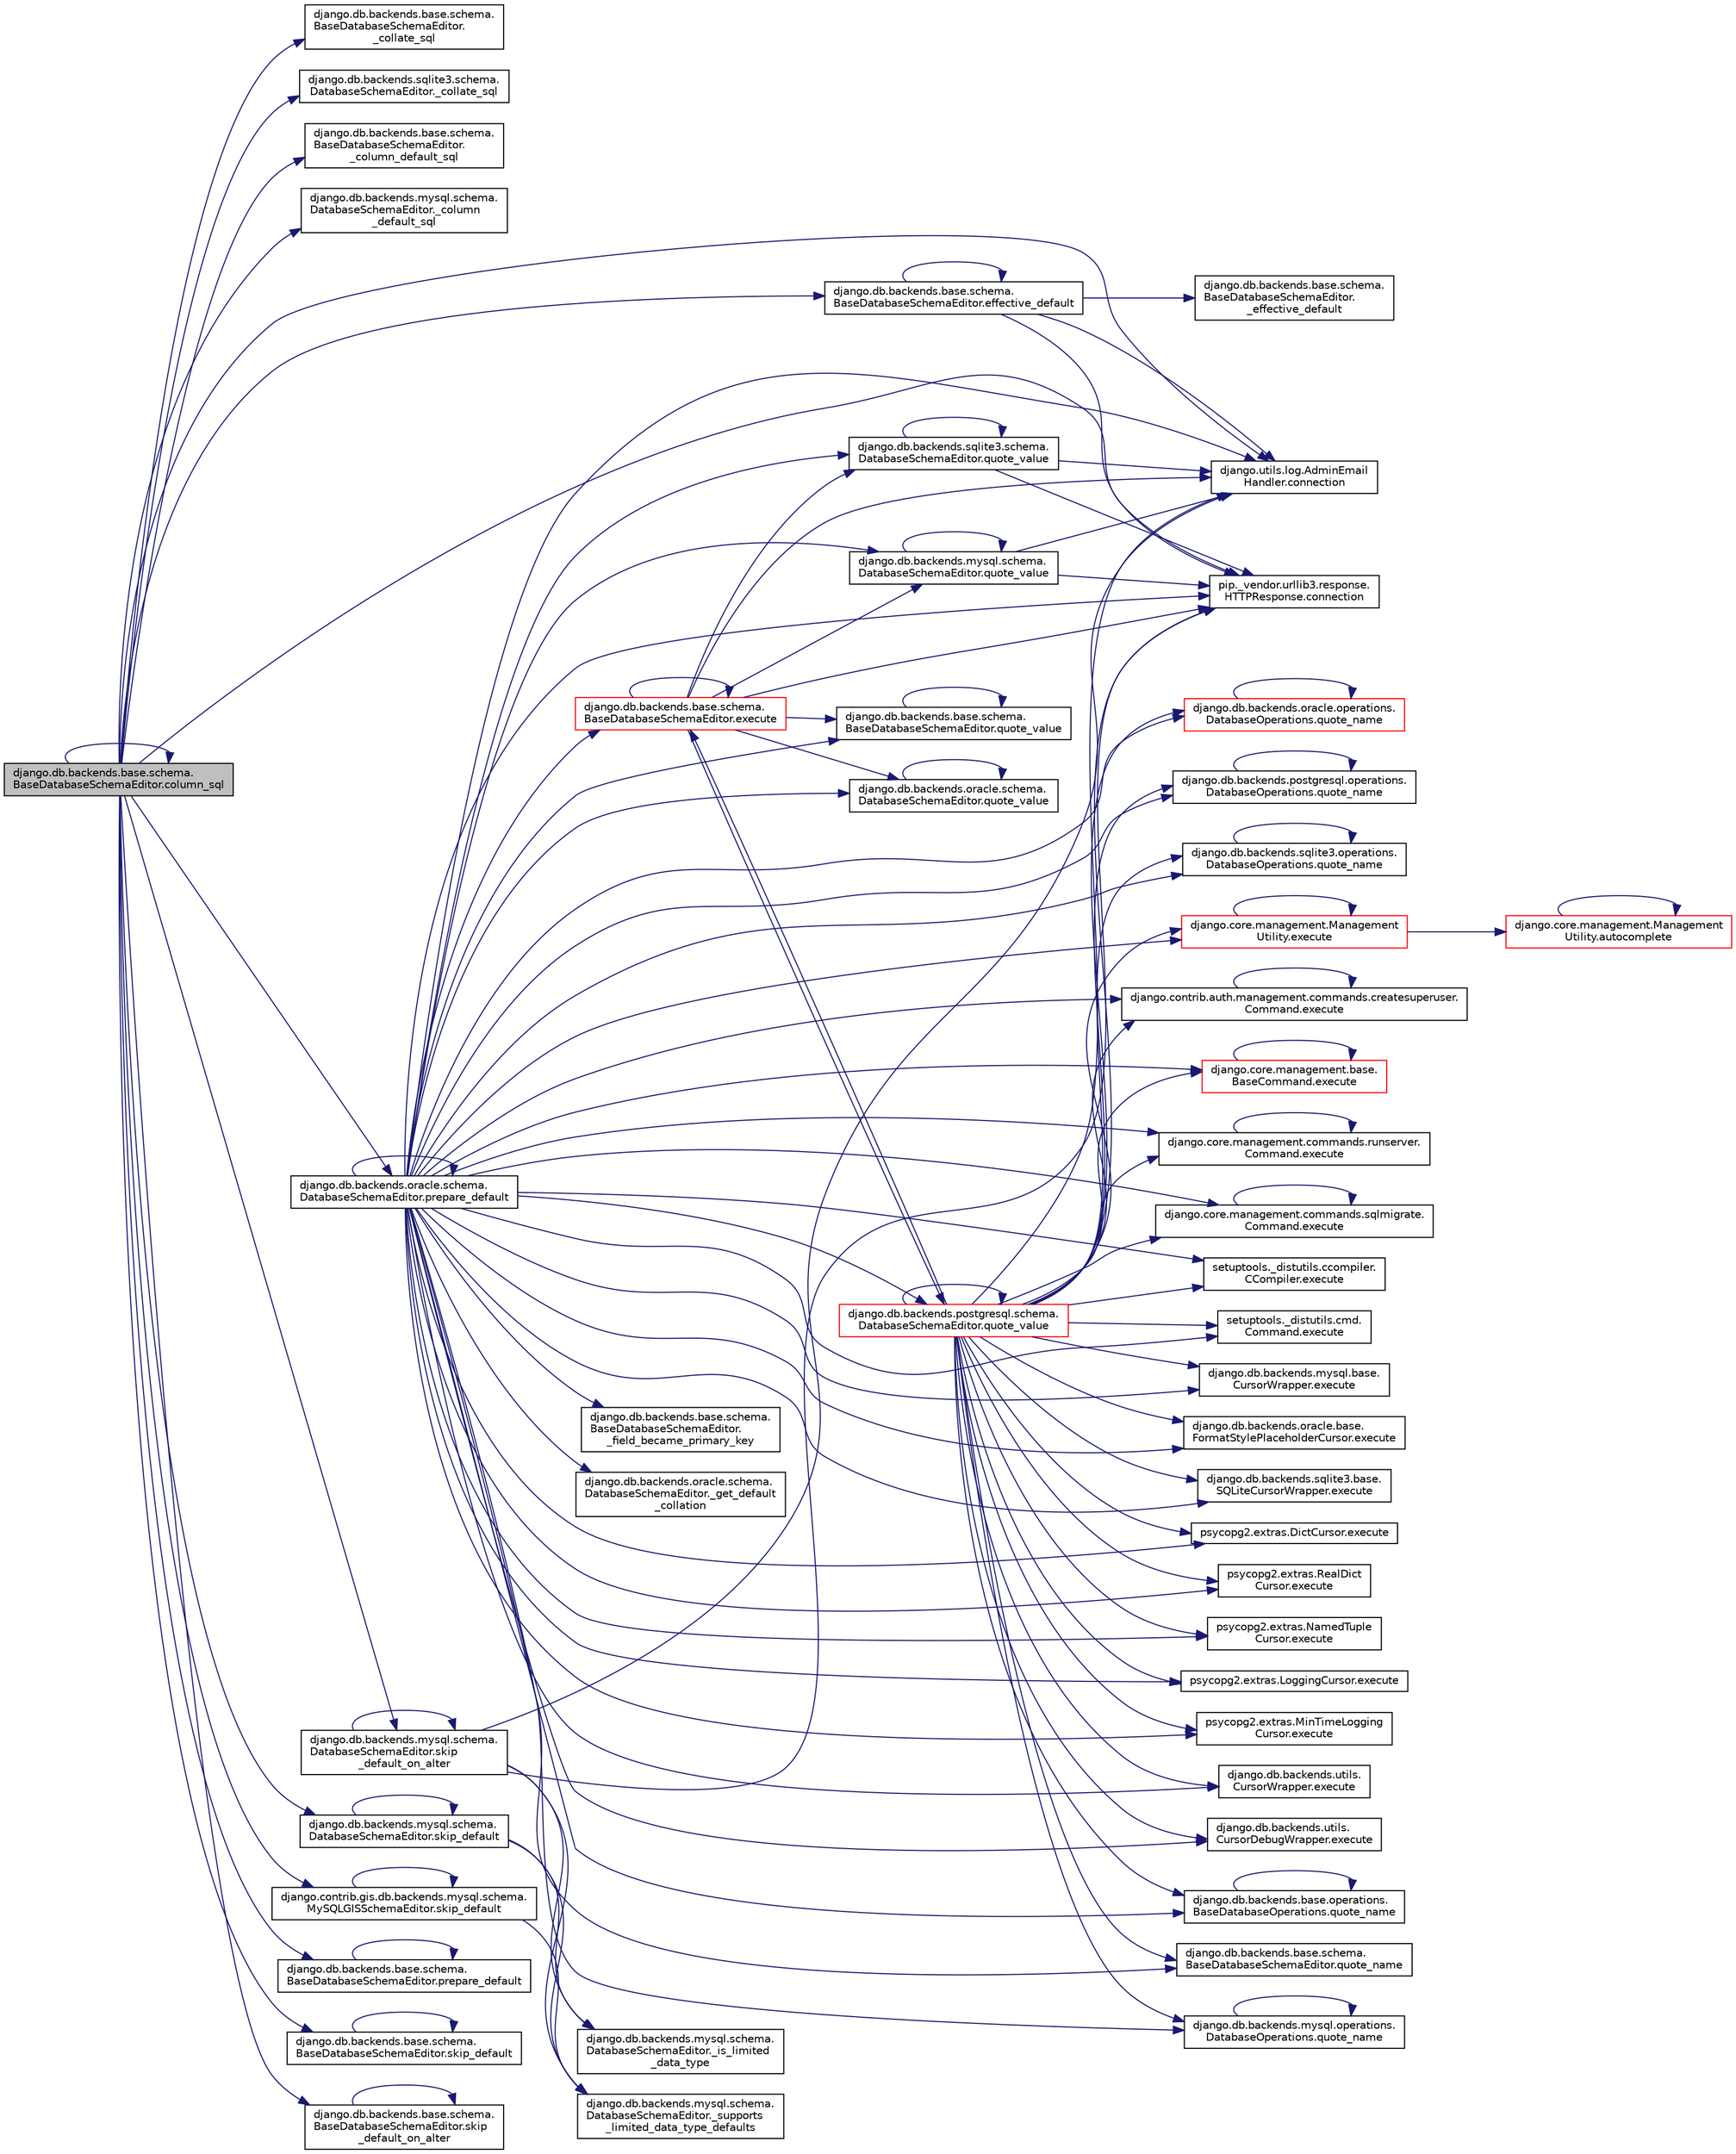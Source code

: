 digraph "django.db.backends.base.schema.BaseDatabaseSchemaEditor.column_sql"
{
 // LATEX_PDF_SIZE
  edge [fontname="Helvetica",fontsize="10",labelfontname="Helvetica",labelfontsize="10"];
  node [fontname="Helvetica",fontsize="10",shape=record];
  rankdir="LR";
  Node1 [label="django.db.backends.base.schema.\lBaseDatabaseSchemaEditor.column_sql",height=0.2,width=0.4,color="black", fillcolor="grey75", style="filled", fontcolor="black",tooltip=" "];
  Node1 -> Node2 [color="midnightblue",fontsize="10",style="solid",fontname="Helvetica"];
  Node2 [label="django.db.backends.base.schema.\lBaseDatabaseSchemaEditor.\l_collate_sql",height=0.2,width=0.4,color="black", fillcolor="white", style="filled",URL="$d7/d55/classdjango_1_1db_1_1backends_1_1base_1_1schema_1_1_base_database_schema_editor.html#ae66d3230457f976590e346efa555732b",tooltip=" "];
  Node1 -> Node3 [color="midnightblue",fontsize="10",style="solid",fontname="Helvetica"];
  Node3 [label="django.db.backends.sqlite3.schema.\lDatabaseSchemaEditor._collate_sql",height=0.2,width=0.4,color="black", fillcolor="white", style="filled",URL="$d0/dfb/classdjango_1_1db_1_1backends_1_1sqlite3_1_1schema_1_1_database_schema_editor.html#a70140d89de1dbca2b9abdf90d6294737",tooltip=" "];
  Node1 -> Node4 [color="midnightblue",fontsize="10",style="solid",fontname="Helvetica"];
  Node4 [label="django.db.backends.base.schema.\lBaseDatabaseSchemaEditor.\l_column_default_sql",height=0.2,width=0.4,color="black", fillcolor="white", style="filled",URL="$d7/d55/classdjango_1_1db_1_1backends_1_1base_1_1schema_1_1_base_database_schema_editor.html#ac245cf58dc00d2f94ce92009a39e6f5d",tooltip=" "];
  Node1 -> Node5 [color="midnightblue",fontsize="10",style="solid",fontname="Helvetica"];
  Node5 [label="django.db.backends.mysql.schema.\lDatabaseSchemaEditor._column\l_default_sql",height=0.2,width=0.4,color="black", fillcolor="white", style="filled",URL="$d7/d2a/classdjango_1_1db_1_1backends_1_1mysql_1_1schema_1_1_database_schema_editor.html#a6aa194425a7809ca89f5bbfadd05f03b",tooltip=" "];
  Node1 -> Node1 [color="midnightblue",fontsize="10",style="solid",fontname="Helvetica"];
  Node1 -> Node6 [color="midnightblue",fontsize="10",style="solid",fontname="Helvetica"];
  Node6 [label="django.utils.log.AdminEmail\lHandler.connection",height=0.2,width=0.4,color="black", fillcolor="white", style="filled",URL="$d9/d6a/classdjango_1_1utils_1_1log_1_1_admin_email_handler.html#a07baeac3b7b8c28175cfd3a4a55ba9b5",tooltip=" "];
  Node1 -> Node7 [color="midnightblue",fontsize="10",style="solid",fontname="Helvetica"];
  Node7 [label="pip._vendor.urllib3.response.\lHTTPResponse.connection",height=0.2,width=0.4,color="black", fillcolor="white", style="filled",URL="$dd/d5a/classpip_1_1__vendor_1_1urllib3_1_1response_1_1_h_t_t_p_response.html#a27a88449c366048b39e0a46f78381f1a",tooltip=" "];
  Node1 -> Node8 [color="midnightblue",fontsize="10",style="solid",fontname="Helvetica"];
  Node8 [label="django.db.backends.base.schema.\lBaseDatabaseSchemaEditor.effective_default",height=0.2,width=0.4,color="black", fillcolor="white", style="filled",URL="$d7/d55/classdjango_1_1db_1_1backends_1_1base_1_1schema_1_1_base_database_schema_editor.html#a82d598eb724b0285dd5896540881bae8",tooltip=" "];
  Node8 -> Node9 [color="midnightblue",fontsize="10",style="solid",fontname="Helvetica"];
  Node9 [label="django.db.backends.base.schema.\lBaseDatabaseSchemaEditor.\l_effective_default",height=0.2,width=0.4,color="black", fillcolor="white", style="filled",URL="$d7/d55/classdjango_1_1db_1_1backends_1_1base_1_1schema_1_1_base_database_schema_editor.html#ac94a177b667241e8fbc56bcbb1a54dfe",tooltip=" "];
  Node8 -> Node6 [color="midnightblue",fontsize="10",style="solid",fontname="Helvetica"];
  Node8 -> Node7 [color="midnightblue",fontsize="10",style="solid",fontname="Helvetica"];
  Node8 -> Node8 [color="midnightblue",fontsize="10",style="solid",fontname="Helvetica"];
  Node1 -> Node10 [color="midnightblue",fontsize="10",style="solid",fontname="Helvetica"];
  Node10 [label="django.db.backends.base.schema.\lBaseDatabaseSchemaEditor.prepare_default",height=0.2,width=0.4,color="black", fillcolor="white", style="filled",URL="$d7/d55/classdjango_1_1db_1_1backends_1_1base_1_1schema_1_1_base_database_schema_editor.html#a4617bef09fed211b152e5886c09db7fd",tooltip=" "];
  Node10 -> Node10 [color="midnightblue",fontsize="10",style="solid",fontname="Helvetica"];
  Node1 -> Node11 [color="midnightblue",fontsize="10",style="solid",fontname="Helvetica"];
  Node11 [label="django.db.backends.oracle.schema.\lDatabaseSchemaEditor.prepare_default",height=0.2,width=0.4,color="black", fillcolor="white", style="filled",URL="$d7/db6/classdjango_1_1db_1_1backends_1_1oracle_1_1schema_1_1_database_schema_editor.html#af9630487ef01ee2345049cd894619d15",tooltip=" "];
  Node11 -> Node12 [color="midnightblue",fontsize="10",style="solid",fontname="Helvetica"];
  Node12 [label="django.db.backends.base.schema.\lBaseDatabaseSchemaEditor.\l_field_became_primary_key",height=0.2,width=0.4,color="black", fillcolor="white", style="filled",URL="$d7/d55/classdjango_1_1db_1_1backends_1_1base_1_1schema_1_1_base_database_schema_editor.html#ad215cc729bfb067c270e5f85b2bc9251",tooltip=" "];
  Node11 -> Node13 [color="midnightblue",fontsize="10",style="solid",fontname="Helvetica"];
  Node13 [label="django.db.backends.oracle.schema.\lDatabaseSchemaEditor._get_default\l_collation",height=0.2,width=0.4,color="black", fillcolor="white", style="filled",URL="$d7/db6/classdjango_1_1db_1_1backends_1_1oracle_1_1schema_1_1_database_schema_editor.html#a752c921c2b225b48d66bb8a72db5f8c8",tooltip=" "];
  Node11 -> Node6 [color="midnightblue",fontsize="10",style="solid",fontname="Helvetica"];
  Node11 -> Node7 [color="midnightblue",fontsize="10",style="solid",fontname="Helvetica"];
  Node11 -> Node14 [color="midnightblue",fontsize="10",style="solid",fontname="Helvetica"];
  Node14 [label="django.core.management.Management\lUtility.execute",height=0.2,width=0.4,color="red", fillcolor="white", style="filled",URL="$dd/dbf/classdjango_1_1core_1_1management_1_1_management_utility.html#a0ce04752f34bec18d58356f1bda05b74",tooltip=" "];
  Node14 -> Node15 [color="midnightblue",fontsize="10",style="solid",fontname="Helvetica"];
  Node15 [label="django.core.management.Management\lUtility.autocomplete",height=0.2,width=0.4,color="red", fillcolor="white", style="filled",URL="$dd/dbf/classdjango_1_1core_1_1management_1_1_management_utility.html#a27cf35c93ef6b4bbfeb562aa44284f29",tooltip=" "];
  Node15 -> Node15 [color="midnightblue",fontsize="10",style="solid",fontname="Helvetica"];
  Node14 -> Node14 [color="midnightblue",fontsize="10",style="solid",fontname="Helvetica"];
  Node11 -> Node19 [color="midnightblue",fontsize="10",style="solid",fontname="Helvetica"];
  Node19 [label="django.contrib.auth.management.commands.createsuperuser.\lCommand.execute",height=0.2,width=0.4,color="black", fillcolor="white", style="filled",URL="$d7/d51/classdjango_1_1contrib_1_1auth_1_1management_1_1commands_1_1createsuperuser_1_1_command.html#ac58857ddf6131c17f95cee20e304d97b",tooltip=" "];
  Node19 -> Node19 [color="midnightblue",fontsize="10",style="solid",fontname="Helvetica"];
  Node11 -> Node20 [color="midnightblue",fontsize="10",style="solid",fontname="Helvetica"];
  Node20 [label="django.core.management.base.\lBaseCommand.execute",height=0.2,width=0.4,color="red", fillcolor="white", style="filled",URL="$db/da3/classdjango_1_1core_1_1management_1_1base_1_1_base_command.html#a900029c213c1456bbd6f8e5b8ead2201",tooltip=" "];
  Node20 -> Node20 [color="midnightblue",fontsize="10",style="solid",fontname="Helvetica"];
  Node11 -> Node2567 [color="midnightblue",fontsize="10",style="solid",fontname="Helvetica"];
  Node2567 [label="django.core.management.commands.runserver.\lCommand.execute",height=0.2,width=0.4,color="black", fillcolor="white", style="filled",URL="$d7/de0/classdjango_1_1core_1_1management_1_1commands_1_1runserver_1_1_command.html#a715bfb079726baeadd606f17cb81ce68",tooltip=" "];
  Node2567 -> Node2567 [color="midnightblue",fontsize="10",style="solid",fontname="Helvetica"];
  Node11 -> Node2568 [color="midnightblue",fontsize="10",style="solid",fontname="Helvetica"];
  Node2568 [label="django.core.management.commands.sqlmigrate.\lCommand.execute",height=0.2,width=0.4,color="black", fillcolor="white", style="filled",URL="$d0/d74/classdjango_1_1core_1_1management_1_1commands_1_1sqlmigrate_1_1_command.html#a3393528eaa1c0fe61783f0f68b866ca6",tooltip=" "];
  Node2568 -> Node2568 [color="midnightblue",fontsize="10",style="solid",fontname="Helvetica"];
  Node11 -> Node2569 [color="midnightblue",fontsize="10",style="solid",fontname="Helvetica"];
  Node2569 [label="setuptools._distutils.ccompiler.\lCCompiler.execute",height=0.2,width=0.4,color="black", fillcolor="white", style="filled",URL="$d0/daa/classsetuptools_1_1__distutils_1_1ccompiler_1_1_c_compiler.html#a059c30925767dc96430ad63008871ac1",tooltip=" "];
  Node11 -> Node2570 [color="midnightblue",fontsize="10",style="solid",fontname="Helvetica"];
  Node2570 [label="setuptools._distutils.cmd.\lCommand.execute",height=0.2,width=0.4,color="black", fillcolor="white", style="filled",URL="$dd/df5/classsetuptools_1_1__distutils_1_1cmd_1_1_command.html#aa15b5cefcab5f7c3de4f87976d647744",tooltip=" "];
  Node11 -> Node2571 [color="midnightblue",fontsize="10",style="solid",fontname="Helvetica"];
  Node2571 [label="django.db.backends.mysql.base.\lCursorWrapper.execute",height=0.2,width=0.4,color="black", fillcolor="white", style="filled",URL="$de/d61/classdjango_1_1db_1_1backends_1_1mysql_1_1base_1_1_cursor_wrapper.html#a8df9e0e654602d65023eedf23e91cbf8",tooltip=" "];
  Node11 -> Node2572 [color="midnightblue",fontsize="10",style="solid",fontname="Helvetica"];
  Node2572 [label="django.db.backends.oracle.base.\lFormatStylePlaceholderCursor.execute",height=0.2,width=0.4,color="black", fillcolor="white", style="filled",URL="$d5/daa/classdjango_1_1db_1_1backends_1_1oracle_1_1base_1_1_format_style_placeholder_cursor.html#a71fe93bed5ba6477dc1b7bc2488037e9",tooltip=" "];
  Node11 -> Node2573 [color="midnightblue",fontsize="10",style="solid",fontname="Helvetica"];
  Node2573 [label="django.db.backends.sqlite3.base.\lSQLiteCursorWrapper.execute",height=0.2,width=0.4,color="black", fillcolor="white", style="filled",URL="$d6/dbf/classdjango_1_1db_1_1backends_1_1sqlite3_1_1base_1_1_s_q_lite_cursor_wrapper.html#a35e15973415d4434eb773f8163ab371f",tooltip=" "];
  Node11 -> Node2574 [color="midnightblue",fontsize="10",style="solid",fontname="Helvetica"];
  Node2574 [label="psycopg2.extras.DictCursor.execute",height=0.2,width=0.4,color="black", fillcolor="white", style="filled",URL="$d7/d15/classpsycopg2_1_1extras_1_1_dict_cursor.html#ad9efe2b44abb6d5b6014f6a3a12c3dcf",tooltip=" "];
  Node11 -> Node2575 [color="midnightblue",fontsize="10",style="solid",fontname="Helvetica"];
  Node2575 [label="psycopg2.extras.RealDict\lCursor.execute",height=0.2,width=0.4,color="black", fillcolor="white", style="filled",URL="$d7/dd8/classpsycopg2_1_1extras_1_1_real_dict_cursor.html#a108e4fee763a62f75766fb658f0dd45b",tooltip=" "];
  Node11 -> Node2576 [color="midnightblue",fontsize="10",style="solid",fontname="Helvetica"];
  Node2576 [label="psycopg2.extras.NamedTuple\lCursor.execute",height=0.2,width=0.4,color="black", fillcolor="white", style="filled",URL="$df/dd4/classpsycopg2_1_1extras_1_1_named_tuple_cursor.html#a5012e86f568b964ea64ab0dfc8c267a4",tooltip=" "];
  Node11 -> Node2577 [color="midnightblue",fontsize="10",style="solid",fontname="Helvetica"];
  Node2577 [label="psycopg2.extras.LoggingCursor.execute",height=0.2,width=0.4,color="black", fillcolor="white", style="filled",URL="$d3/de0/classpsycopg2_1_1extras_1_1_logging_cursor.html#a71b2977057eb3bec2aef9d785b014a6d",tooltip=" "];
  Node11 -> Node2578 [color="midnightblue",fontsize="10",style="solid",fontname="Helvetica"];
  Node2578 [label="psycopg2.extras.MinTimeLogging\lCursor.execute",height=0.2,width=0.4,color="black", fillcolor="white", style="filled",URL="$d7/d45/classpsycopg2_1_1extras_1_1_min_time_logging_cursor.html#a4d611bdc2deb502d0a14c3139ad5349a",tooltip=" "];
  Node11 -> Node2579 [color="midnightblue",fontsize="10",style="solid",fontname="Helvetica"];
  Node2579 [label="django.db.backends.base.schema.\lBaseDatabaseSchemaEditor.execute",height=0.2,width=0.4,color="red", fillcolor="white", style="filled",URL="$d7/d55/classdjango_1_1db_1_1backends_1_1base_1_1schema_1_1_base_database_schema_editor.html#a22aec0aab2668a1ff87643aba4ac23a9",tooltip=" "];
  Node2579 -> Node6 [color="midnightblue",fontsize="10",style="solid",fontname="Helvetica"];
  Node2579 -> Node7 [color="midnightblue",fontsize="10",style="solid",fontname="Helvetica"];
  Node2579 -> Node2579 [color="midnightblue",fontsize="10",style="solid",fontname="Helvetica"];
  Node2579 -> Node2585 [color="midnightblue",fontsize="10",style="solid",fontname="Helvetica"];
  Node2585 [label="django.db.backends.base.schema.\lBaseDatabaseSchemaEditor.quote_value",height=0.2,width=0.4,color="black", fillcolor="white", style="filled",URL="$d7/d55/classdjango_1_1db_1_1backends_1_1base_1_1schema_1_1_base_database_schema_editor.html#a48f89e74fee8b27ffe9b8b853ddc87e1",tooltip=" "];
  Node2585 -> Node2585 [color="midnightblue",fontsize="10",style="solid",fontname="Helvetica"];
  Node2579 -> Node2586 [color="midnightblue",fontsize="10",style="solid",fontname="Helvetica"];
  Node2586 [label="django.db.backends.mysql.schema.\lDatabaseSchemaEditor.quote_value",height=0.2,width=0.4,color="black", fillcolor="white", style="filled",URL="$d7/d2a/classdjango_1_1db_1_1backends_1_1mysql_1_1schema_1_1_database_schema_editor.html#a8b9561cbd589698869c461aa144c6bcc",tooltip=" "];
  Node2586 -> Node6 [color="midnightblue",fontsize="10",style="solid",fontname="Helvetica"];
  Node2586 -> Node7 [color="midnightblue",fontsize="10",style="solid",fontname="Helvetica"];
  Node2586 -> Node2586 [color="midnightblue",fontsize="10",style="solid",fontname="Helvetica"];
  Node2579 -> Node2587 [color="midnightblue",fontsize="10",style="solid",fontname="Helvetica"];
  Node2587 [label="django.db.backends.oracle.schema.\lDatabaseSchemaEditor.quote_value",height=0.2,width=0.4,color="black", fillcolor="white", style="filled",URL="$d7/db6/classdjango_1_1db_1_1backends_1_1oracle_1_1schema_1_1_database_schema_editor.html#a810e4b1b226bab293e110c4b2ba62923",tooltip=" "];
  Node2587 -> Node2587 [color="midnightblue",fontsize="10",style="solid",fontname="Helvetica"];
  Node2579 -> Node2588 [color="midnightblue",fontsize="10",style="solid",fontname="Helvetica"];
  Node2588 [label="django.db.backends.postgresql.schema.\lDatabaseSchemaEditor.quote_value",height=0.2,width=0.4,color="red", fillcolor="white", style="filled",URL="$d9/d06/classdjango_1_1db_1_1backends_1_1postgresql_1_1schema_1_1_database_schema_editor.html#ac374563bbc58b6159d7d99d9d521fd46",tooltip=" "];
  Node2588 -> Node6 [color="midnightblue",fontsize="10",style="solid",fontname="Helvetica"];
  Node2588 -> Node7 [color="midnightblue",fontsize="10",style="solid",fontname="Helvetica"];
  Node2588 -> Node14 [color="midnightblue",fontsize="10",style="solid",fontname="Helvetica"];
  Node2588 -> Node19 [color="midnightblue",fontsize="10",style="solid",fontname="Helvetica"];
  Node2588 -> Node20 [color="midnightblue",fontsize="10",style="solid",fontname="Helvetica"];
  Node2588 -> Node2567 [color="midnightblue",fontsize="10",style="solid",fontname="Helvetica"];
  Node2588 -> Node2568 [color="midnightblue",fontsize="10",style="solid",fontname="Helvetica"];
  Node2588 -> Node2569 [color="midnightblue",fontsize="10",style="solid",fontname="Helvetica"];
  Node2588 -> Node2570 [color="midnightblue",fontsize="10",style="solid",fontname="Helvetica"];
  Node2588 -> Node2571 [color="midnightblue",fontsize="10",style="solid",fontname="Helvetica"];
  Node2588 -> Node2572 [color="midnightblue",fontsize="10",style="solid",fontname="Helvetica"];
  Node2588 -> Node2573 [color="midnightblue",fontsize="10",style="solid",fontname="Helvetica"];
  Node2588 -> Node2574 [color="midnightblue",fontsize="10",style="solid",fontname="Helvetica"];
  Node2588 -> Node2575 [color="midnightblue",fontsize="10",style="solid",fontname="Helvetica"];
  Node2588 -> Node2576 [color="midnightblue",fontsize="10",style="solid",fontname="Helvetica"];
  Node2588 -> Node2577 [color="midnightblue",fontsize="10",style="solid",fontname="Helvetica"];
  Node2588 -> Node2578 [color="midnightblue",fontsize="10",style="solid",fontname="Helvetica"];
  Node2588 -> Node2579 [color="midnightblue",fontsize="10",style="solid",fontname="Helvetica"];
  Node2588 -> Node2598 [color="midnightblue",fontsize="10",style="solid",fontname="Helvetica"];
  Node2598 [label="django.db.backends.utils.\lCursorWrapper.execute",height=0.2,width=0.4,color="black", fillcolor="white", style="filled",URL="$da/d95/classdjango_1_1db_1_1backends_1_1utils_1_1_cursor_wrapper.html#a20377aa919c13487444fc89beaf54cba",tooltip=" "];
  Node2588 -> Node2599 [color="midnightblue",fontsize="10",style="solid",fontname="Helvetica"];
  Node2599 [label="django.db.backends.utils.\lCursorDebugWrapper.execute",height=0.2,width=0.4,color="black", fillcolor="white", style="filled",URL="$d2/d87/classdjango_1_1db_1_1backends_1_1utils_1_1_cursor_debug_wrapper.html#a2553a002bec41b4c345c435fe8a44ff6",tooltip=" "];
  Node2588 -> Node2600 [color="midnightblue",fontsize="10",style="solid",fontname="Helvetica"];
  Node2600 [label="django.db.backends.base.operations.\lBaseDatabaseOperations.quote_name",height=0.2,width=0.4,color="black", fillcolor="white", style="filled",URL="$dd/dc3/classdjango_1_1db_1_1backends_1_1base_1_1operations_1_1_base_database_operations.html#a1317b39ef52de75f263c05a7e9a77323",tooltip=" "];
  Node2600 -> Node2600 [color="midnightblue",fontsize="10",style="solid",fontname="Helvetica"];
  Node2588 -> Node2601 [color="midnightblue",fontsize="10",style="solid",fontname="Helvetica"];
  Node2601 [label="django.db.backends.base.schema.\lBaseDatabaseSchemaEditor.quote_name",height=0.2,width=0.4,color="black", fillcolor="white", style="filled",URL="$d7/d55/classdjango_1_1db_1_1backends_1_1base_1_1schema_1_1_base_database_schema_editor.html#ae84ebd5d3b095cb3433d2d7ce1c2e4e7",tooltip=" "];
  Node2588 -> Node2602 [color="midnightblue",fontsize="10",style="solid",fontname="Helvetica"];
  Node2602 [label="django.db.backends.mysql.operations.\lDatabaseOperations.quote_name",height=0.2,width=0.4,color="black", fillcolor="white", style="filled",URL="$d6/d0c/classdjango_1_1db_1_1backends_1_1mysql_1_1operations_1_1_database_operations.html#a7584036904817b70a1483201fee4b31c",tooltip=" "];
  Node2602 -> Node2602 [color="midnightblue",fontsize="10",style="solid",fontname="Helvetica"];
  Node2588 -> Node2603 [color="midnightblue",fontsize="10",style="solid",fontname="Helvetica"];
  Node2603 [label="django.db.backends.oracle.operations.\lDatabaseOperations.quote_name",height=0.2,width=0.4,color="red", fillcolor="white", style="filled",URL="$da/dc4/classdjango_1_1db_1_1backends_1_1oracle_1_1operations_1_1_database_operations.html#af2f72bca418dacfb0ec7c04a36ba1866",tooltip=" "];
  Node2603 -> Node2603 [color="midnightblue",fontsize="10",style="solid",fontname="Helvetica"];
  Node2588 -> Node2609 [color="midnightblue",fontsize="10",style="solid",fontname="Helvetica"];
  Node2609 [label="django.db.backends.postgresql.operations.\lDatabaseOperations.quote_name",height=0.2,width=0.4,color="black", fillcolor="white", style="filled",URL="$df/d25/classdjango_1_1db_1_1backends_1_1postgresql_1_1operations_1_1_database_operations.html#aa7d4385eb15e3368465fe5fd816c9c1f",tooltip=" "];
  Node2609 -> Node2609 [color="midnightblue",fontsize="10",style="solid",fontname="Helvetica"];
  Node2588 -> Node2610 [color="midnightblue",fontsize="10",style="solid",fontname="Helvetica"];
  Node2610 [label="django.db.backends.sqlite3.operations.\lDatabaseOperations.quote_name",height=0.2,width=0.4,color="black", fillcolor="white", style="filled",URL="$da/d34/classdjango_1_1db_1_1backends_1_1sqlite3_1_1operations_1_1_database_operations.html#a5dc666b9fb16a53d22e56e447558d8dd",tooltip=" "];
  Node2610 -> Node2610 [color="midnightblue",fontsize="10",style="solid",fontname="Helvetica"];
  Node2588 -> Node2588 [color="midnightblue",fontsize="10",style="solid",fontname="Helvetica"];
  Node2579 -> Node2611 [color="midnightblue",fontsize="10",style="solid",fontname="Helvetica"];
  Node2611 [label="django.db.backends.sqlite3.schema.\lDatabaseSchemaEditor.quote_value",height=0.2,width=0.4,color="black", fillcolor="white", style="filled",URL="$d0/dfb/classdjango_1_1db_1_1backends_1_1sqlite3_1_1schema_1_1_database_schema_editor.html#ae95f4a68fc71069ec7bf71a53472e29f",tooltip=" "];
  Node2611 -> Node6 [color="midnightblue",fontsize="10",style="solid",fontname="Helvetica"];
  Node2611 -> Node7 [color="midnightblue",fontsize="10",style="solid",fontname="Helvetica"];
  Node2611 -> Node2611 [color="midnightblue",fontsize="10",style="solid",fontname="Helvetica"];
  Node11 -> Node2598 [color="midnightblue",fontsize="10",style="solid",fontname="Helvetica"];
  Node11 -> Node2599 [color="midnightblue",fontsize="10",style="solid",fontname="Helvetica"];
  Node11 -> Node11 [color="midnightblue",fontsize="10",style="solid",fontname="Helvetica"];
  Node11 -> Node2600 [color="midnightblue",fontsize="10",style="solid",fontname="Helvetica"];
  Node11 -> Node2601 [color="midnightblue",fontsize="10",style="solid",fontname="Helvetica"];
  Node11 -> Node2602 [color="midnightblue",fontsize="10",style="solid",fontname="Helvetica"];
  Node11 -> Node2603 [color="midnightblue",fontsize="10",style="solid",fontname="Helvetica"];
  Node11 -> Node2609 [color="midnightblue",fontsize="10",style="solid",fontname="Helvetica"];
  Node11 -> Node2610 [color="midnightblue",fontsize="10",style="solid",fontname="Helvetica"];
  Node11 -> Node2585 [color="midnightblue",fontsize="10",style="solid",fontname="Helvetica"];
  Node11 -> Node2586 [color="midnightblue",fontsize="10",style="solid",fontname="Helvetica"];
  Node11 -> Node2587 [color="midnightblue",fontsize="10",style="solid",fontname="Helvetica"];
  Node11 -> Node2588 [color="midnightblue",fontsize="10",style="solid",fontname="Helvetica"];
  Node11 -> Node2611 [color="midnightblue",fontsize="10",style="solid",fontname="Helvetica"];
  Node1 -> Node5542 [color="midnightblue",fontsize="10",style="solid",fontname="Helvetica"];
  Node5542 [label="django.contrib.gis.db.backends.mysql.schema.\lMySQLGISSchemaEditor.skip_default",height=0.2,width=0.4,color="black", fillcolor="white", style="filled",URL="$db/d38/classdjango_1_1contrib_1_1gis_1_1db_1_1backends_1_1mysql_1_1schema_1_1_my_s_q_l_g_i_s_schema_editor.html#af30cbca71cd4410ff53369d279d72d3b",tooltip=" "];
  Node5542 -> Node5543 [color="midnightblue",fontsize="10",style="solid",fontname="Helvetica"];
  Node5543 [label="django.db.backends.mysql.schema.\lDatabaseSchemaEditor._supports\l_limited_data_type_defaults",height=0.2,width=0.4,color="black", fillcolor="white", style="filled",URL="$d7/d2a/classdjango_1_1db_1_1backends_1_1mysql_1_1schema_1_1_database_schema_editor.html#a3faaf226044ae4ddfdae42acffaf7a92",tooltip=" "];
  Node5542 -> Node5542 [color="midnightblue",fontsize="10",style="solid",fontname="Helvetica"];
  Node1 -> Node5544 [color="midnightblue",fontsize="10",style="solid",fontname="Helvetica"];
  Node5544 [label="django.db.backends.base.schema.\lBaseDatabaseSchemaEditor.skip_default",height=0.2,width=0.4,color="black", fillcolor="white", style="filled",URL="$d7/d55/classdjango_1_1db_1_1backends_1_1base_1_1schema_1_1_base_database_schema_editor.html#a8ed96883e6ea4c654b5bb7c86aa9053f",tooltip=" "];
  Node5544 -> Node5544 [color="midnightblue",fontsize="10",style="solid",fontname="Helvetica"];
  Node1 -> Node5545 [color="midnightblue",fontsize="10",style="solid",fontname="Helvetica"];
  Node5545 [label="django.db.backends.mysql.schema.\lDatabaseSchemaEditor.skip_default",height=0.2,width=0.4,color="black", fillcolor="white", style="filled",URL="$d7/d2a/classdjango_1_1db_1_1backends_1_1mysql_1_1schema_1_1_database_schema_editor.html#a7ff3cf0786a0f01320bc88622247c6a8",tooltip=" "];
  Node5545 -> Node5546 [color="midnightblue",fontsize="10",style="solid",fontname="Helvetica"];
  Node5546 [label="django.db.backends.mysql.schema.\lDatabaseSchemaEditor._is_limited\l_data_type",height=0.2,width=0.4,color="black", fillcolor="white", style="filled",URL="$d7/d2a/classdjango_1_1db_1_1backends_1_1mysql_1_1schema_1_1_database_schema_editor.html#a37352fe9c7bbc42d950f1290d074ebc0",tooltip=" "];
  Node5545 -> Node5543 [color="midnightblue",fontsize="10",style="solid",fontname="Helvetica"];
  Node5545 -> Node5545 [color="midnightblue",fontsize="10",style="solid",fontname="Helvetica"];
  Node1 -> Node5547 [color="midnightblue",fontsize="10",style="solid",fontname="Helvetica"];
  Node5547 [label="django.db.backends.base.schema.\lBaseDatabaseSchemaEditor.skip\l_default_on_alter",height=0.2,width=0.4,color="black", fillcolor="white", style="filled",URL="$d7/d55/classdjango_1_1db_1_1backends_1_1base_1_1schema_1_1_base_database_schema_editor.html#ac1af9440dbb71340ffb268e5555272c6",tooltip=" "];
  Node5547 -> Node5547 [color="midnightblue",fontsize="10",style="solid",fontname="Helvetica"];
  Node1 -> Node5548 [color="midnightblue",fontsize="10",style="solid",fontname="Helvetica"];
  Node5548 [label="django.db.backends.mysql.schema.\lDatabaseSchemaEditor.skip\l_default_on_alter",height=0.2,width=0.4,color="black", fillcolor="white", style="filled",URL="$d7/d2a/classdjango_1_1db_1_1backends_1_1mysql_1_1schema_1_1_database_schema_editor.html#ab8515125f83399e27c72a7239847bd8b",tooltip=" "];
  Node5548 -> Node5546 [color="midnightblue",fontsize="10",style="solid",fontname="Helvetica"];
  Node5548 -> Node5543 [color="midnightblue",fontsize="10",style="solid",fontname="Helvetica"];
  Node5548 -> Node6 [color="midnightblue",fontsize="10",style="solid",fontname="Helvetica"];
  Node5548 -> Node7 [color="midnightblue",fontsize="10",style="solid",fontname="Helvetica"];
  Node5548 -> Node5548 [color="midnightblue",fontsize="10",style="solid",fontname="Helvetica"];
}
